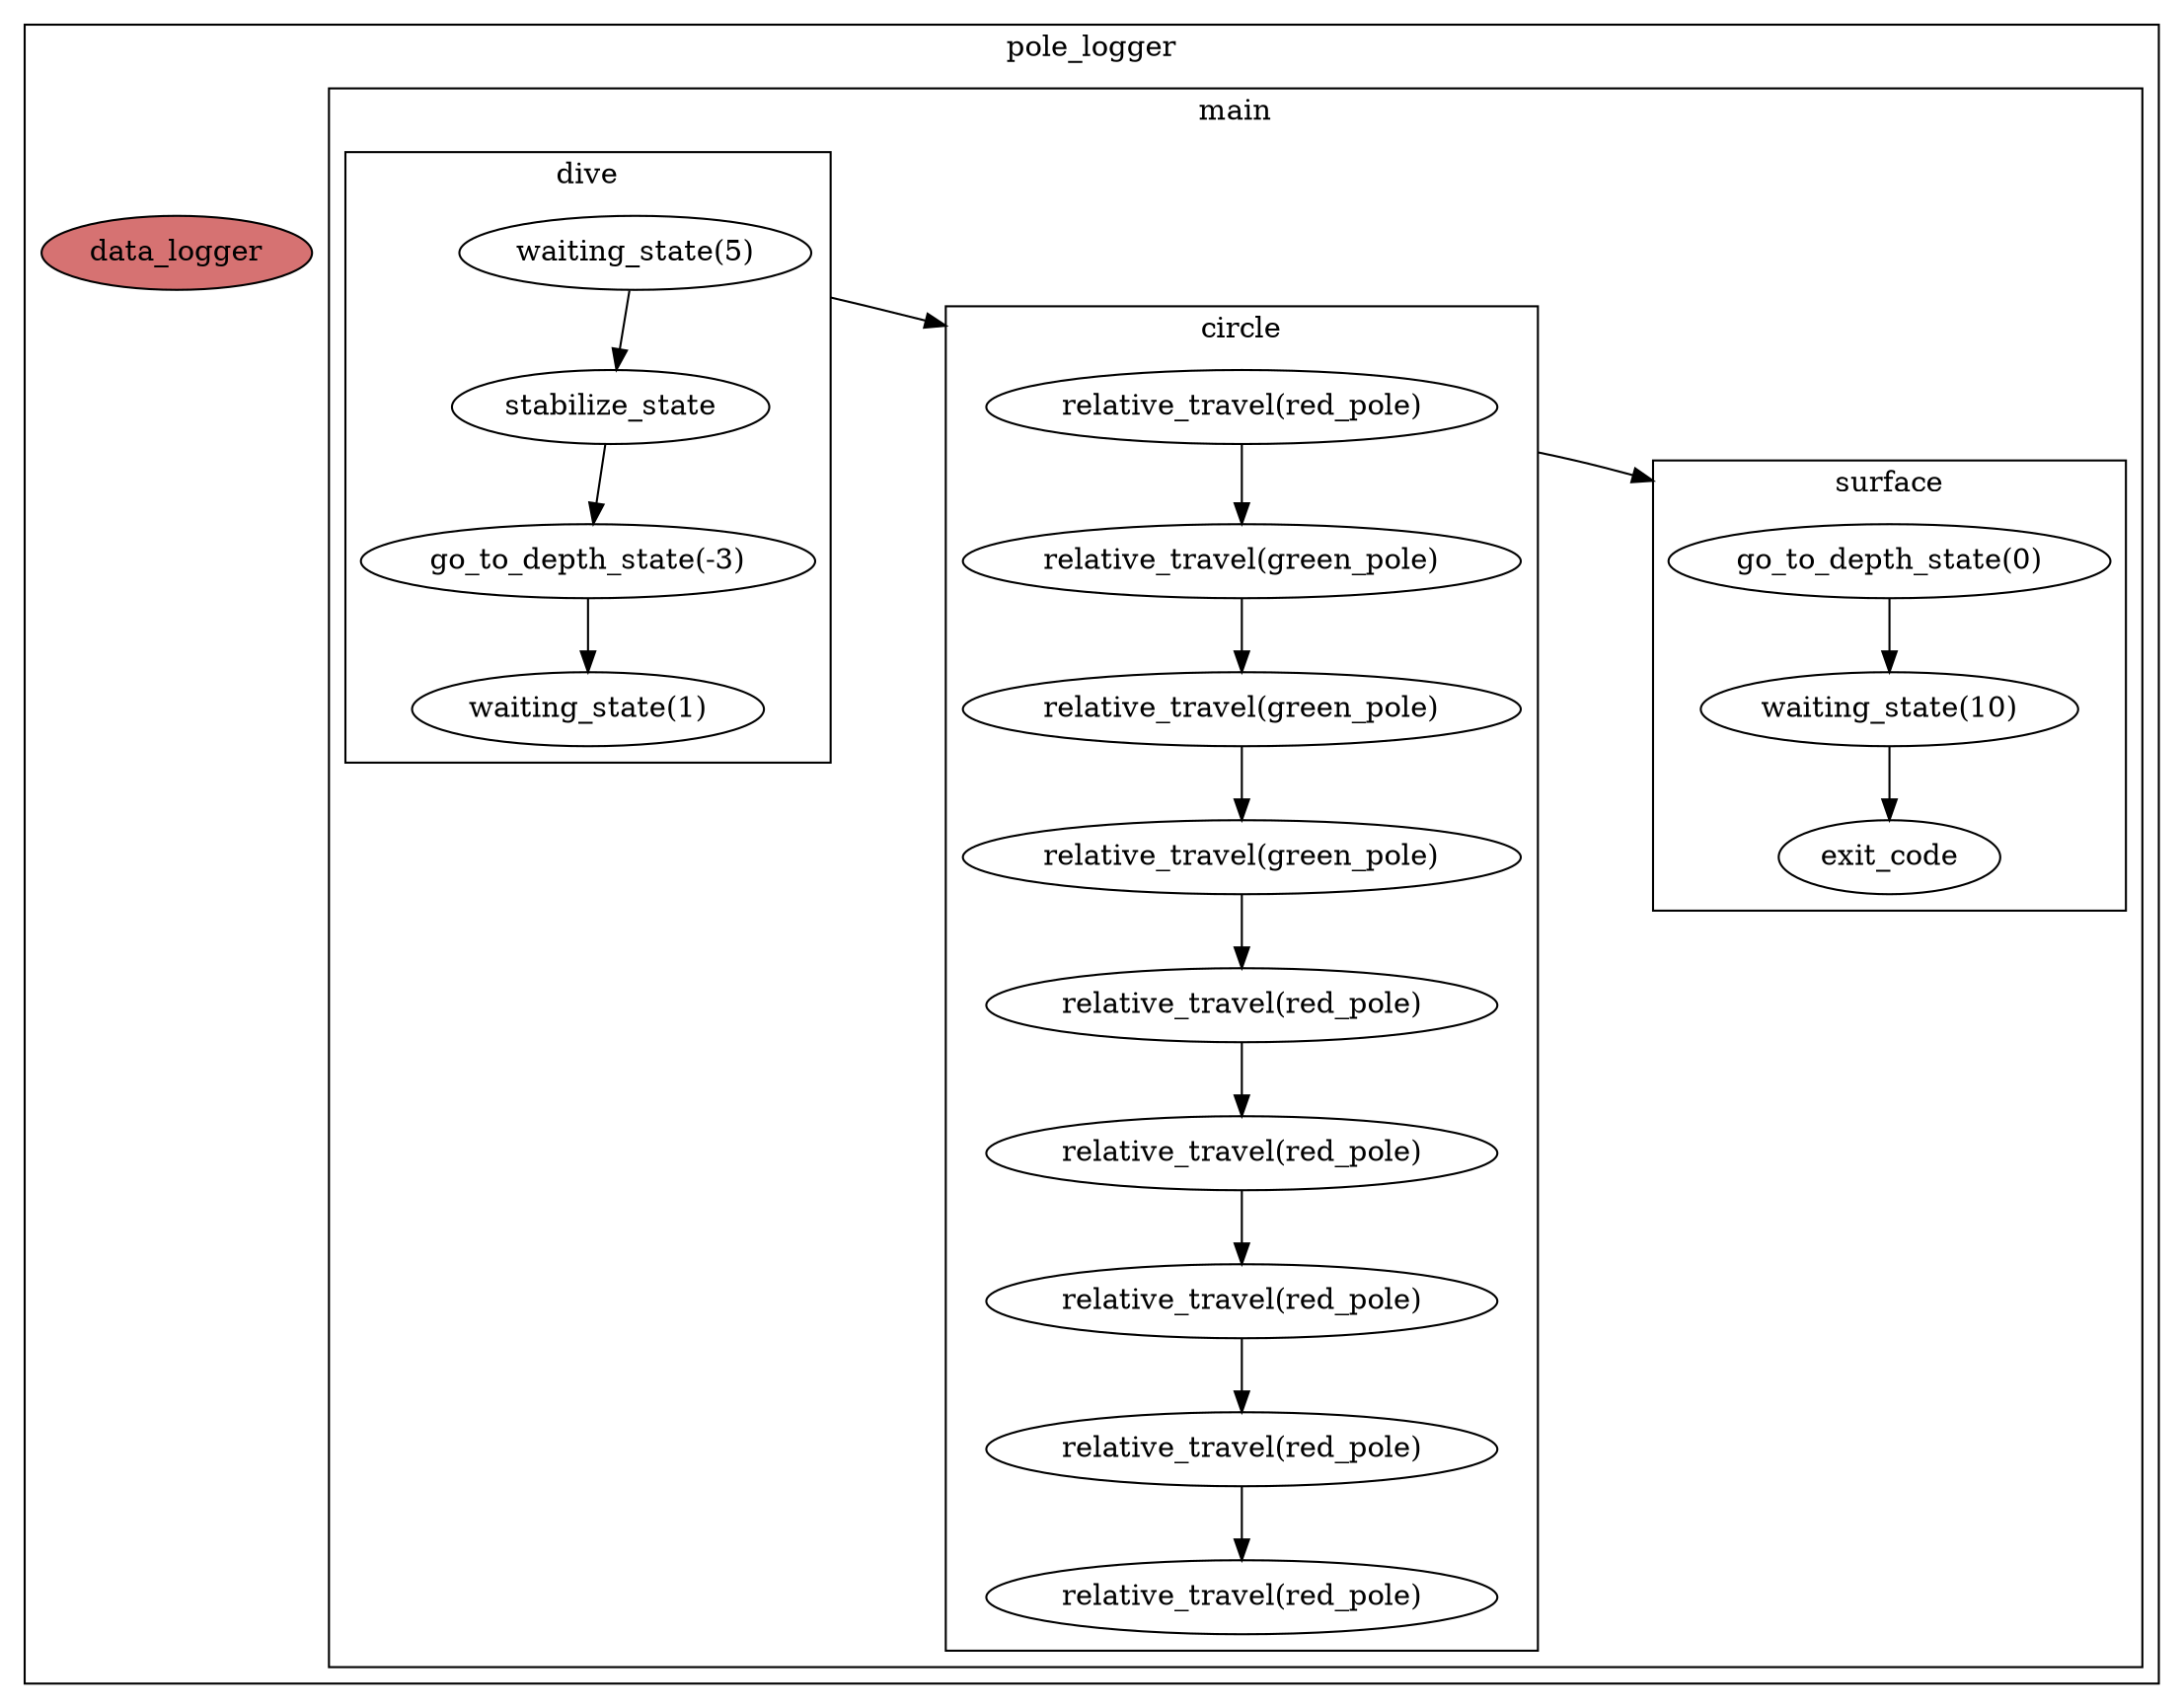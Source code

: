 // Flowchart
digraph pole_logger {
	subgraph cluster_01 {
		node [fillcolor=white style=filled]
		label=pole_logger
		subgraph cluster_12 {
			node [fillcolor=white style=filled]
			label=main
			subgraph cluster_23 {
				node [fillcolor=white style=filled]
				label=dive
				dive34 [label="waiting_state(5)"]
				dive35 [label=stabilize_state]
				dive36 [label="go_to_depth_state(-3)"]
				dive37 [label="waiting_state(1)"]
				dive34 -> dive35
				dive35 -> dive36
				dive36 -> dive37
			}
			subgraph cluster_28 {
				node [fillcolor=white style=filled]
				label=circle
				circle39 [label="relative_travel(red_pole)"]
				circle310 [label="relative_travel(green_pole)"]
				circle311 [label="relative_travel(green_pole)"]
				circle312 [label="relative_travel(green_pole)"]
				circle313 [label="relative_travel(red_pole)"]
				circle314 [label="relative_travel(red_pole)"]
				circle315 [label="relative_travel(red_pole)"]
				circle316 [label="relative_travel(red_pole)"]
				circle317 [label="relative_travel(red_pole)"]
				circle39 -> circle310
				circle310 -> circle311
				circle311 -> circle312
				circle312 -> circle313
				circle313 -> circle314
				circle314 -> circle315
				circle315 -> circle316
				circle316 -> circle317
			}
			subgraph cluster_218 {
				node [fillcolor=white style=filled]
				label=surface
				surface319 [label="go_to_depth_state(0)"]
				surface320 [label="waiting_state(10)"]
				surface321 [label=exit_code]
				surface319 -> surface320
				surface320 -> surface321
			}
			dive34 -> circle39 [lhead=cluster_28 ltail=cluster_23]
			circle39 -> surface319 [lhead=cluster_218 ltail=cluster_28]
		}
		node [fillcolor="#d67272" style=filled]
		pole_logger122 [label=data_logger]
		node [fillcolor=white style=filled]
	}
	graph [compound=True nodesep=1]
}
